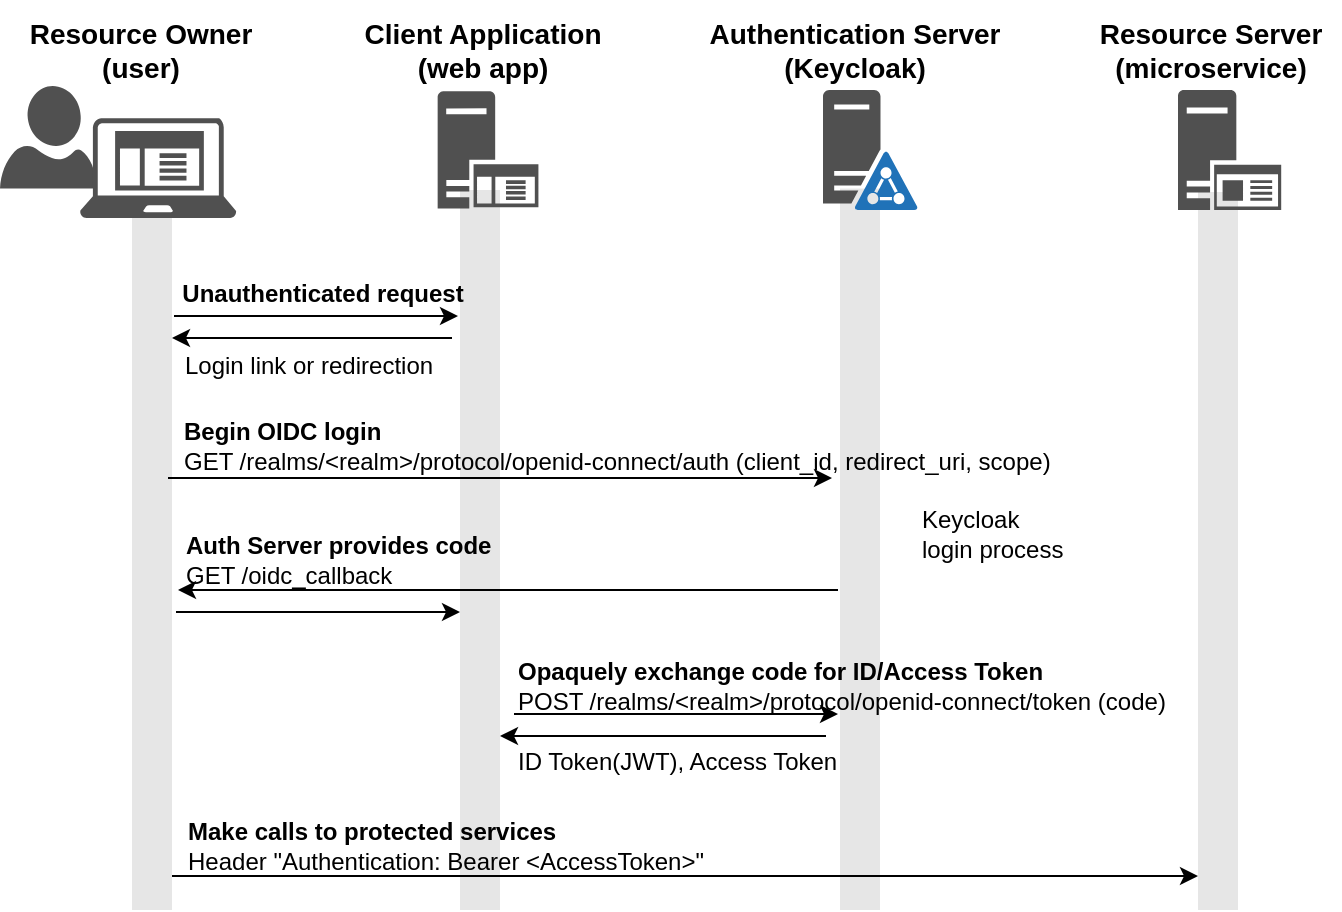 <mxfile version="20.3.0" type="github">
  <diagram id="ELBJaecDyFUATaK4MYXZ" name="Page-1">
    <mxGraphModel dx="780" dy="725" grid="1" gridSize="10" guides="1" tooltips="1" connect="1" arrows="1" fold="1" page="1" pageScale="1" pageWidth="850" pageHeight="1100" math="0" shadow="0">
      <root>
        <mxCell id="0" />
        <mxCell id="1" parent="0" />
        <mxCell id="dYzwd8fi6cYSQRCEDAko-31" value="" style="whiteSpace=wrap;html=1;fontSize=14;fillColor=#E6E6E6;strokeColor=none;" parent="1" vertex="1">
          <mxGeometry x="740" y="121" width="20" height="359" as="geometry" />
        </mxCell>
        <mxCell id="dYzwd8fi6cYSQRCEDAko-30" value="" style="whiteSpace=wrap;html=1;fontSize=14;fillColor=#E6E6E6;strokeColor=none;" parent="1" vertex="1">
          <mxGeometry x="561" y="119.28" width="20" height="360.72" as="geometry" />
        </mxCell>
        <mxCell id="dYzwd8fi6cYSQRCEDAko-28" value="" style="whiteSpace=wrap;html=1;fontSize=14;fillColor=#E6E6E6;strokeColor=none;" parent="1" vertex="1">
          <mxGeometry x="371" y="120" width="20" height="360" as="geometry" />
        </mxCell>
        <mxCell id="dYzwd8fi6cYSQRCEDAko-14" value="" style="sketch=0;aspect=fixed;pointerEvents=1;shadow=0;dashed=0;html=1;strokeColor=none;labelPosition=center;verticalLabelPosition=bottom;verticalAlign=top;align=center;fillColor=#505050;shape=mxgraph.azure.user" parent="1" vertex="1">
          <mxGeometry x="141" y="68" width="48.2" height="51.28" as="geometry" />
        </mxCell>
        <mxCell id="dYzwd8fi6cYSQRCEDAko-1" value="" style="sketch=0;pointerEvents=1;shadow=0;dashed=0;html=1;strokeColor=none;fillColor=#505050;labelPosition=center;verticalLabelPosition=bottom;verticalAlign=top;outlineConnect=0;align=center;shape=mxgraph.office.servers.active_directory_federation_services_server_blue;" parent="1" vertex="1">
          <mxGeometry x="552.5" y="70" width="47.5" height="60" as="geometry" />
        </mxCell>
        <mxCell id="dYzwd8fi6cYSQRCEDAko-10" value="" style="sketch=0;aspect=fixed;pointerEvents=1;shadow=0;dashed=0;html=1;strokeColor=none;labelPosition=center;verticalLabelPosition=bottom;verticalAlign=top;align=center;fillColor=#505050;shape=mxgraph.mscae.enterprise.application_server" parent="1" vertex="1">
          <mxGeometry x="359.79" y="70.68" width="50.42" height="58.63" as="geometry" />
        </mxCell>
        <mxCell id="dYzwd8fi6cYSQRCEDAko-11" value="" style="sketch=0;aspect=fixed;pointerEvents=1;shadow=0;dashed=0;html=1;strokeColor=none;labelPosition=center;verticalLabelPosition=bottom;verticalAlign=top;align=center;fillColor=#505050;shape=mxgraph.mscae.enterprise.client_application" parent="1" vertex="1">
          <mxGeometry x="181" y="84" width="78.13" height="50" as="geometry" />
        </mxCell>
        <mxCell id="dYzwd8fi6cYSQRCEDAko-12" value="" style="sketch=0;aspect=fixed;pointerEvents=1;shadow=0;dashed=0;html=1;strokeColor=none;labelPosition=center;verticalLabelPosition=bottom;verticalAlign=top;align=center;fillColor=#505050;shape=mxgraph.mscae.enterprise.application_server2" parent="1" vertex="1">
          <mxGeometry x="730" y="70" width="51.6" height="60" as="geometry" />
        </mxCell>
        <mxCell id="dYzwd8fi6cYSQRCEDAko-18" value="&lt;div&gt;&lt;b&gt;&lt;font style=&quot;font-size: 14px&quot;&gt;Resource Owner&lt;/font&gt;&lt;/b&gt;&lt;/div&gt;&lt;div&gt;&lt;b&gt;&lt;font style=&quot;font-size: 14px&quot;&gt;(user)&lt;br&gt;&lt;/font&gt;&lt;/b&gt;&lt;/div&gt;" style="text;html=1;resizable=0;autosize=1;align=center;verticalAlign=middle;points=[];fillColor=none;strokeColor=none;rounded=0;" parent="1" vertex="1">
          <mxGeometry x="146" y="30" width="130" height="40" as="geometry" />
        </mxCell>
        <mxCell id="dYzwd8fi6cYSQRCEDAko-19" value="&lt;div&gt;&lt;b&gt;&lt;font style=&quot;font-size: 14px&quot;&gt;Client Application&lt;/font&gt;&lt;/b&gt;&lt;/div&gt;&lt;div&gt;&lt;b&gt;&lt;font style=&quot;font-size: 14px&quot;&gt;(web app)&lt;br&gt;&lt;/font&gt;&lt;/b&gt;&lt;/div&gt;" style="text;html=1;resizable=0;autosize=1;align=center;verticalAlign=middle;points=[];fillColor=none;strokeColor=none;rounded=0;" parent="1" vertex="1">
          <mxGeometry x="317" y="30" width="130" height="40" as="geometry" />
        </mxCell>
        <mxCell id="dYzwd8fi6cYSQRCEDAko-20" value="&lt;div&gt;&lt;b&gt;&lt;font style=&quot;font-size: 14px&quot;&gt;Authentication Server&lt;/font&gt;&lt;/b&gt;&lt;/div&gt;&lt;div&gt;&lt;b&gt;&lt;font style=&quot;font-size: 14px&quot;&gt;(Keycloak)&lt;br&gt;&lt;/font&gt;&lt;/b&gt;&lt;/div&gt;" style="text;html=1;resizable=0;autosize=1;align=center;verticalAlign=middle;points=[];fillColor=none;strokeColor=none;rounded=0;" parent="1" vertex="1">
          <mxGeometry x="483" y="25" width="170" height="50" as="geometry" />
        </mxCell>
        <mxCell id="dYzwd8fi6cYSQRCEDAko-21" value="&lt;div&gt;&lt;b&gt;&lt;font style=&quot;font-size: 14px&quot;&gt;Resource Server&lt;/font&gt;&lt;/b&gt;&lt;/div&gt;&lt;div&gt;&lt;b&gt;&lt;font style=&quot;font-size: 14px&quot;&gt;(microservice)&lt;br&gt;&lt;/font&gt;&lt;/b&gt;&lt;/div&gt;" style="text;html=1;resizable=0;autosize=1;align=center;verticalAlign=middle;points=[];fillColor=none;strokeColor=none;rounded=0;" parent="1" vertex="1">
          <mxGeometry x="681" y="30" width="130" height="40" as="geometry" />
        </mxCell>
        <mxCell id="dYzwd8fi6cYSQRCEDAko-22" value="" style="whiteSpace=wrap;html=1;fontSize=14;fillColor=#E6E6E6;strokeColor=none;" parent="1" vertex="1">
          <mxGeometry x="207" y="134" width="20" height="346" as="geometry" />
        </mxCell>
        <mxCell id="dYzwd8fi6cYSQRCEDAko-24" value="" style="endArrow=classic;html=1;rounded=0;" parent="1" edge="1">
          <mxGeometry width="50" height="50" relative="1" as="geometry">
            <mxPoint x="228" y="183" as="sourcePoint" />
            <mxPoint x="370" y="183" as="targetPoint" />
          </mxGeometry>
        </mxCell>
        <mxCell id="dYzwd8fi6cYSQRCEDAko-25" value="" style="endArrow=classic;html=1;rounded=0;" parent="1" edge="1">
          <mxGeometry width="50" height="50" relative="1" as="geometry">
            <mxPoint x="367" y="194" as="sourcePoint" />
            <mxPoint x="227" y="194" as="targetPoint" />
          </mxGeometry>
        </mxCell>
        <mxCell id="dYzwd8fi6cYSQRCEDAko-26" value="Unauthenticated request" style="text;html=1;resizable=0;autosize=1;align=center;verticalAlign=middle;points=[];fillColor=none;strokeColor=none;rounded=0;fontStyle=1" parent="1" vertex="1">
          <mxGeometry x="222" y="162" width="160" height="20" as="geometry" />
        </mxCell>
        <mxCell id="dYzwd8fi6cYSQRCEDAko-27" value="Login link or redirection" style="text;html=1;resizable=0;autosize=1;align=center;verticalAlign=middle;points=[];fillColor=none;strokeColor=none;rounded=0;" parent="1" vertex="1">
          <mxGeometry x="225" y="198" width="140" height="20" as="geometry" />
        </mxCell>
        <mxCell id="dYzwd8fi6cYSQRCEDAko-32" value="" style="endArrow=classic;html=1;rounded=0;" parent="1" edge="1">
          <mxGeometry width="50" height="50" relative="1" as="geometry">
            <mxPoint x="225" y="264" as="sourcePoint" />
            <mxPoint x="557" y="264" as="targetPoint" />
          </mxGeometry>
        </mxCell>
        <mxCell id="dYzwd8fi6cYSQRCEDAko-33" value="" style="endArrow=classic;html=1;rounded=0;" parent="1" edge="1">
          <mxGeometry width="50" height="50" relative="1" as="geometry">
            <mxPoint x="560" y="320" as="sourcePoint" />
            <mxPoint x="230" y="320" as="targetPoint" />
          </mxGeometry>
        </mxCell>
        <mxCell id="dYzwd8fi6cYSQRCEDAko-34" value="&lt;div align=&quot;left&quot;&gt;&lt;b&gt;Begin OIDC login&lt;/b&gt;&lt;br&gt;&lt;/div&gt;&lt;div align=&quot;left&quot;&gt;GET /realms/&amp;lt;realm&amp;gt;/protocol/openid-connect/auth (client_id, redirect_uri, scope)&lt;/div&gt;" style="text;html=1;resizable=0;autosize=1;align=left;verticalAlign=middle;points=[];fillColor=none;strokeColor=none;rounded=0;fontStyle=0" parent="1" vertex="1">
          <mxGeometry x="231" y="228" width="460" height="40" as="geometry" />
        </mxCell>
        <mxCell id="dYzwd8fi6cYSQRCEDAko-35" value="&lt;div align=&quot;left&quot;&gt;&lt;b&gt;Auth Server provides code&lt;/b&gt;&lt;br&gt;&lt;/div&gt;&lt;div align=&quot;left&quot;&gt;GET /oidc_callback&lt;/div&gt;" style="text;html=1;resizable=0;autosize=1;align=left;verticalAlign=middle;points=[];fillColor=none;strokeColor=none;rounded=0;" parent="1" vertex="1">
          <mxGeometry x="232" y="285" width="180" height="40" as="geometry" />
        </mxCell>
        <mxCell id="dYzwd8fi6cYSQRCEDAko-39" value="" style="endArrow=classic;html=1;rounded=0;" parent="1" edge="1">
          <mxGeometry width="50" height="50" relative="1" as="geometry">
            <mxPoint x="229" y="331" as="sourcePoint" />
            <mxPoint x="371" y="331" as="targetPoint" />
          </mxGeometry>
        </mxCell>
        <mxCell id="dYzwd8fi6cYSQRCEDAko-43" value="" style="endArrow=classic;html=1;rounded=0;" parent="1" edge="1">
          <mxGeometry width="50" height="50" relative="1" as="geometry">
            <mxPoint x="398" y="382" as="sourcePoint" />
            <mxPoint x="560" y="382" as="targetPoint" />
          </mxGeometry>
        </mxCell>
        <mxCell id="dYzwd8fi6cYSQRCEDAko-44" value="" style="endArrow=classic;html=1;rounded=0;" parent="1" edge="1">
          <mxGeometry width="50" height="50" relative="1" as="geometry">
            <mxPoint x="554" y="393" as="sourcePoint" />
            <mxPoint x="391" y="393" as="targetPoint" />
          </mxGeometry>
        </mxCell>
        <mxCell id="dYzwd8fi6cYSQRCEDAko-45" value="&lt;div&gt;&lt;b&gt;Opaquely exchange code for ID/Access Token&lt;/b&gt;&lt;br&gt;&lt;/div&gt;&lt;div&gt;POST /realms/&amp;lt;realm&amp;gt;/protocol/openid-connect/token (code)&lt;br&gt;&lt;/div&gt;" style="text;html=1;resizable=0;autosize=1;align=left;verticalAlign=middle;points=[];fillColor=none;strokeColor=none;rounded=0;" parent="1" vertex="1">
          <mxGeometry x="397.5" y="348" width="350" height="40" as="geometry" />
        </mxCell>
        <mxCell id="dYzwd8fi6cYSQRCEDAko-46" value="ID Token(JWT), Access Token" style="text;html=1;resizable=0;autosize=1;align=left;verticalAlign=middle;points=[];fillColor=none;strokeColor=none;rounded=0;" parent="1" vertex="1">
          <mxGeometry x="397.5" y="391" width="180" height="30" as="geometry" />
        </mxCell>
        <mxCell id="dYzwd8fi6cYSQRCEDAko-51" value="" style="endArrow=classic;html=1;rounded=0;" parent="1" edge="1">
          <mxGeometry width="50" height="50" relative="1" as="geometry">
            <mxPoint x="227" y="463" as="sourcePoint" />
            <mxPoint x="740" y="463" as="targetPoint" />
          </mxGeometry>
        </mxCell>
        <mxCell id="dYzwd8fi6cYSQRCEDAko-52" value="&lt;div align=&quot;left&quot;&gt;&lt;b&gt;Make calls to protected services&lt;/b&gt;&lt;br&gt;&lt;/div&gt;&lt;div align=&quot;left&quot;&gt;Header &quot;Authentication: Bearer &amp;lt;AccessToken&amp;gt;&quot;&lt;br&gt;&lt;/div&gt;" style="text;html=1;resizable=0;autosize=1;align=left;verticalAlign=middle;points=[];fillColor=none;strokeColor=none;rounded=0;fontStyle=0" parent="1" vertex="1">
          <mxGeometry x="233" y="428" width="280" height="40" as="geometry" />
        </mxCell>
        <mxCell id="LTC7T7H0LT_NFuuIO1uc-2" value="" style="shape=image;html=1;verticalAlign=top;verticalLabelPosition=bottom;labelBackgroundColor=#ffffff;imageAspect=0;aspect=fixed;image=https://cdn3.iconfinder.com/data/icons/arrows-set-12/512/reset-128.png;fontColor=#808080;" parent="1" vertex="1">
          <mxGeometry x="574" y="276" width="27" height="27" as="geometry" />
        </mxCell>
        <mxCell id="LTC7T7H0LT_NFuuIO1uc-3" value="&lt;div&gt;Keycloak&lt;/div&gt;&lt;div&gt;login process&lt;br&gt;&lt;/div&gt;" style="text;html=1;resizable=0;autosize=1;align=left;verticalAlign=middle;points=[];fillColor=none;strokeColor=none;rounded=0;" parent="1" vertex="1">
          <mxGeometry x="600" y="272" width="90" height="40" as="geometry" />
        </mxCell>
      </root>
    </mxGraphModel>
  </diagram>
</mxfile>
